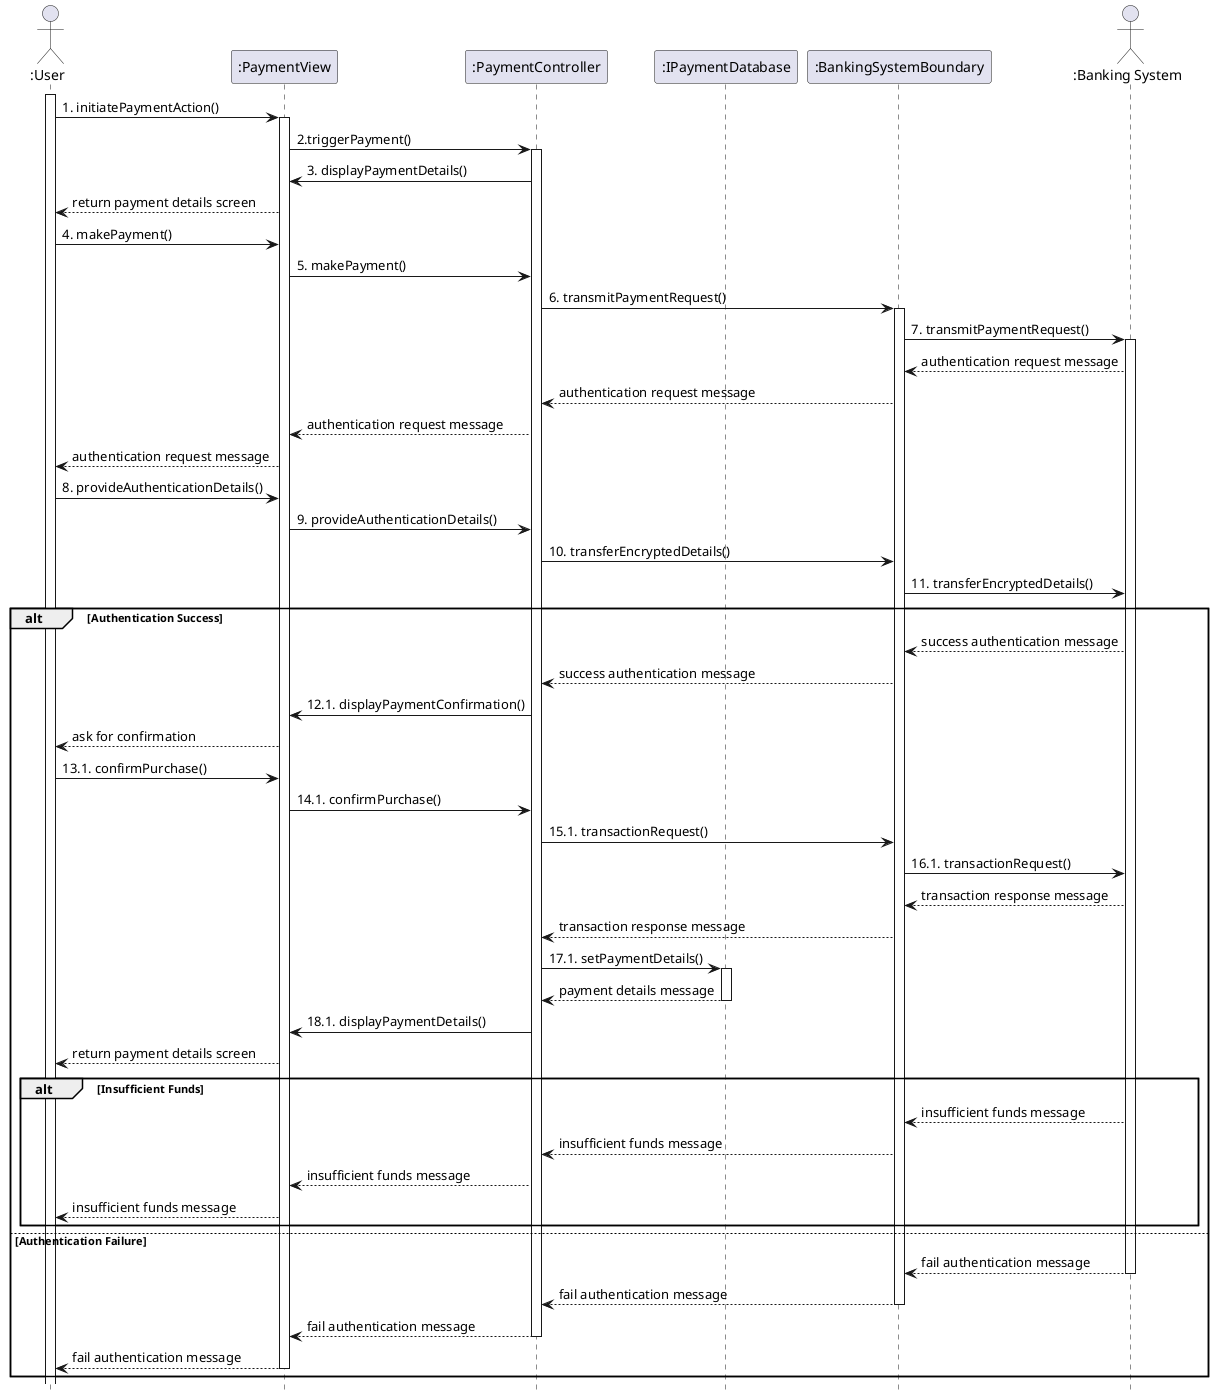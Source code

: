 @startuml UC_8
hide footbox

actor ":User" as User
participant ":PaymentView" as PaymentView
participant ":PaymentController" as PaymentController
participant ":IPaymentDatabase" as Payment
participant  ":BankingSystemBoundary" as BankingSystemBoundary
actor ":Banking System" as BankingSystem

User ++
  User -> PaymentView: 1. initiatePaymentAction()
  PaymentView ++
    PaymentView -> PaymentController: 2.triggerPayment()
    PaymentController ++
      PaymentController -> PaymentView: 3. displayPaymentDetails()
      PaymentView --> User: return payment details screen

  
  User -> PaymentView: 4. makePayment()
    PaymentView -> PaymentController: 5. makePayment()
      PaymentController ->  BankingSystemBoundary: 6. transmitPaymentRequest()
      BankingSystemBoundary ++
        BankingSystemBoundary -> BankingSystem: 7. transmitPaymentRequest()
        BankingSystem ++
          BankingSystem -->  BankingSystemBoundary: authentication request message

        BankingSystemBoundary --> PaymentController: authentication request message
      PaymentController --> PaymentView: authentication request message
    PaymentView --> User: authentication request message
  User -> PaymentView: 8. provideAuthenticationDetails()
    PaymentView -> PaymentController: 9. provideAuthenticationDetails()
      PaymentController ->  BankingSystemBoundary: 10. transferEncryptedDetails()
        BankingSystemBoundary -> BankingSystem: 11. transferEncryptedDetails()

alt Authentication Success
    BankingSystem -->  BankingSystemBoundary: success authentication message
    
      BankingSystemBoundary --> PaymentController: success authentication message
      
        PaymentController -> PaymentView: 12.1. displayPaymentConfirmation()
        
          PaymentView --> User: ask for confirmation


        User -> PaymentView: 13.1. confirmPurchase()
        
          PaymentView -> PaymentController: 14.1. confirmPurchase()
          
            PaymentController ->  BankingSystemBoundary: 15.1. transactionRequest()
            
              BankingSystemBoundary -> BankingSystem: 16.1. transactionRequest()
              
                BankingSystem -->  BankingSystemBoundary: transaction response message
                
              BankingSystemBoundary --> PaymentController: transaction response message
              
            PaymentController -> Payment: 17.1. setPaymentDetails()
            
            Payment ++
              Payment --> PaymentController: payment details message
              
            Payment --
            PaymentController -> PaymentView: 18.1. displayPaymentDetails()
            PaymentView --> User: return payment details screen
          

    alt Insufficient Funds
      BankingSystem -->  BankingSystemBoundary: insufficient funds message
      
        BankingSystemBoundary --> PaymentController: insufficient funds message
        
          PaymentController --> PaymentView: insufficient funds message
          
            PaymentView --> User: insufficient funds message
            
    end

else Authentication Failure
  BankingSystem -->  BankingSystemBoundary: fail authentication message
      BankingSystem --
      BankingSystemBoundary --> PaymentController: fail authentication message
      BankingSystemBoundary --
        PaymentController --> PaymentView: fail authentication message
        PaymentController --
          PaymentView --> User: fail authentication message
          
        deactivate PaymentView
      deactivate PaymentController
end

@enduml
